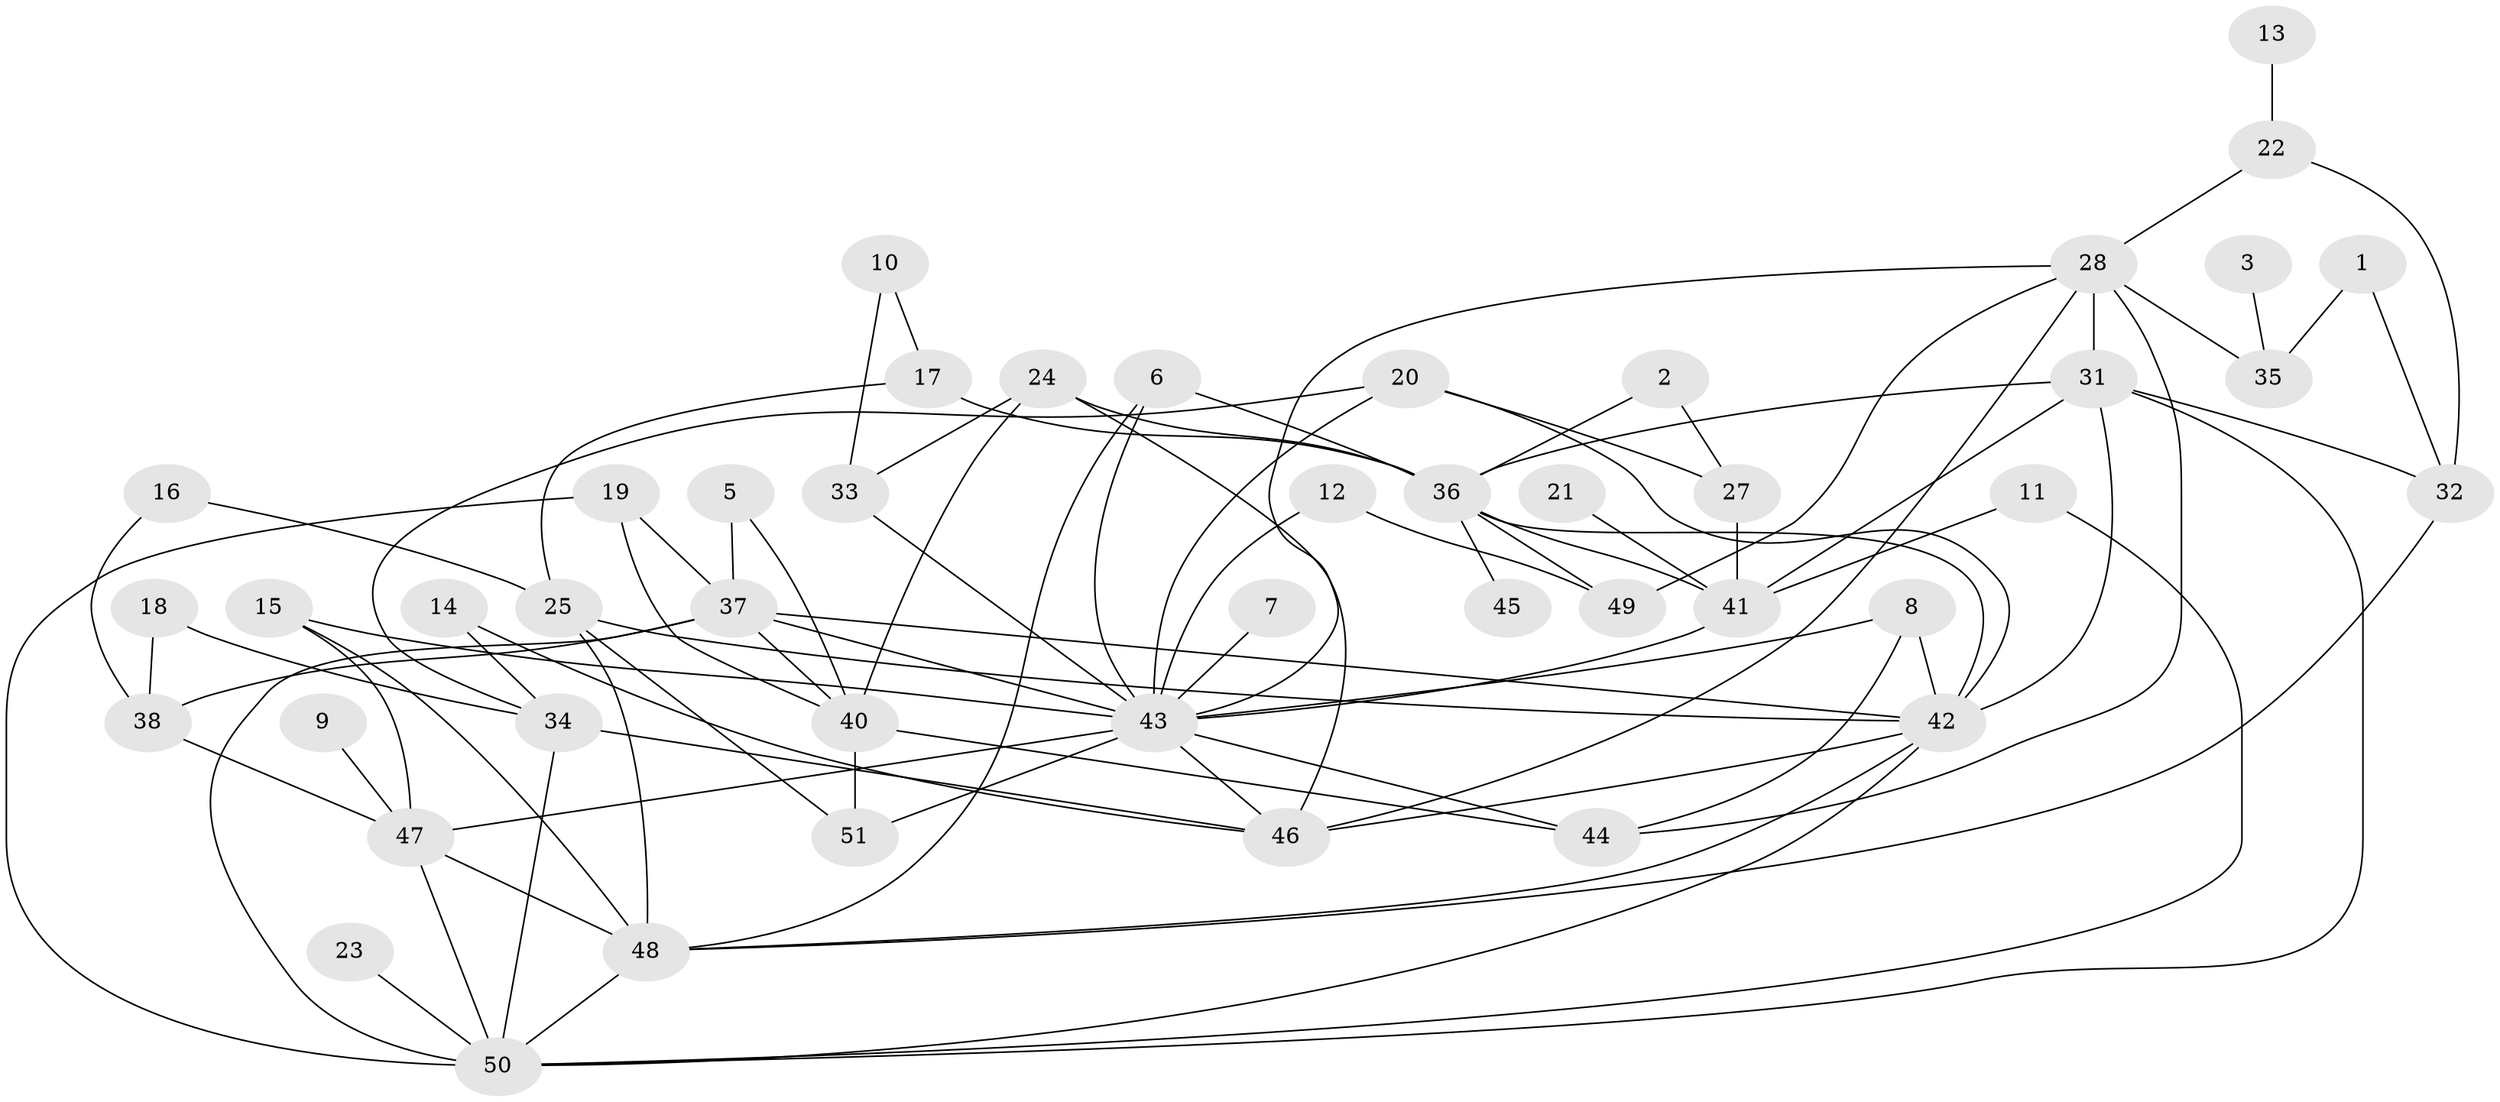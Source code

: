 // original degree distribution, {4: 0.15841584158415842, 3: 0.25742574257425743, 2: 0.2079207920792079, 1: 0.19801980198019803, 0: 0.0297029702970297, 5: 0.07920792079207921, 6: 0.039603960396039604, 7: 0.019801980198019802, 10: 0.009900990099009901}
// Generated by graph-tools (version 1.1) at 2025/49/03/09/25 03:49:05]
// undirected, 46 vertices, 90 edges
graph export_dot {
graph [start="1"]
  node [color=gray90,style=filled];
  1;
  2;
  3;
  5;
  6;
  7;
  8;
  9;
  10;
  11;
  12;
  13;
  14;
  15;
  16;
  17;
  18;
  19;
  20;
  21;
  22;
  23;
  24;
  25;
  27;
  28;
  31;
  32;
  33;
  34;
  35;
  36;
  37;
  38;
  40;
  41;
  42;
  43;
  44;
  45;
  46;
  47;
  48;
  49;
  50;
  51;
  1 -- 32 [weight=1.0];
  1 -- 35 [weight=1.0];
  2 -- 27 [weight=1.0];
  2 -- 36 [weight=1.0];
  3 -- 35 [weight=1.0];
  5 -- 37 [weight=1.0];
  5 -- 40 [weight=1.0];
  6 -- 36 [weight=1.0];
  6 -- 43 [weight=1.0];
  6 -- 48 [weight=1.0];
  7 -- 43 [weight=1.0];
  8 -- 42 [weight=1.0];
  8 -- 43 [weight=1.0];
  8 -- 44 [weight=1.0];
  9 -- 47 [weight=1.0];
  10 -- 17 [weight=1.0];
  10 -- 33 [weight=1.0];
  11 -- 41 [weight=1.0];
  11 -- 50 [weight=1.0];
  12 -- 43 [weight=1.0];
  12 -- 49 [weight=1.0];
  13 -- 22 [weight=1.0];
  14 -- 34 [weight=1.0];
  14 -- 46 [weight=1.0];
  15 -- 43 [weight=1.0];
  15 -- 47 [weight=1.0];
  15 -- 48 [weight=1.0];
  16 -- 25 [weight=1.0];
  16 -- 38 [weight=1.0];
  17 -- 25 [weight=1.0];
  17 -- 36 [weight=2.0];
  18 -- 34 [weight=1.0];
  18 -- 38 [weight=1.0];
  19 -- 37 [weight=1.0];
  19 -- 40 [weight=1.0];
  19 -- 50 [weight=1.0];
  20 -- 27 [weight=1.0];
  20 -- 34 [weight=1.0];
  20 -- 42 [weight=1.0];
  20 -- 43 [weight=1.0];
  21 -- 41 [weight=1.0];
  22 -- 28 [weight=1.0];
  22 -- 32 [weight=1.0];
  23 -- 50 [weight=1.0];
  24 -- 33 [weight=1.0];
  24 -- 36 [weight=1.0];
  24 -- 40 [weight=1.0];
  24 -- 46 [weight=1.0];
  25 -- 42 [weight=1.0];
  25 -- 48 [weight=1.0];
  25 -- 51 [weight=1.0];
  27 -- 41 [weight=1.0];
  28 -- 31 [weight=1.0];
  28 -- 35 [weight=1.0];
  28 -- 43 [weight=1.0];
  28 -- 44 [weight=1.0];
  28 -- 46 [weight=1.0];
  28 -- 49 [weight=1.0];
  31 -- 32 [weight=1.0];
  31 -- 36 [weight=2.0];
  31 -- 41 [weight=1.0];
  31 -- 42 [weight=1.0];
  31 -- 50 [weight=2.0];
  32 -- 48 [weight=1.0];
  33 -- 43 [weight=1.0];
  34 -- 46 [weight=1.0];
  34 -- 50 [weight=1.0];
  36 -- 41 [weight=1.0];
  36 -- 42 [weight=1.0];
  36 -- 45 [weight=1.0];
  36 -- 49 [weight=1.0];
  37 -- 38 [weight=1.0];
  37 -- 40 [weight=1.0];
  37 -- 42 [weight=1.0];
  37 -- 43 [weight=1.0];
  37 -- 50 [weight=1.0];
  38 -- 47 [weight=2.0];
  40 -- 44 [weight=1.0];
  40 -- 51 [weight=1.0];
  41 -- 43 [weight=1.0];
  42 -- 46 [weight=1.0];
  42 -- 48 [weight=1.0];
  42 -- 50 [weight=1.0];
  43 -- 44 [weight=1.0];
  43 -- 46 [weight=1.0];
  43 -- 47 [weight=1.0];
  43 -- 51 [weight=1.0];
  47 -- 48 [weight=1.0];
  47 -- 50 [weight=2.0];
  48 -- 50 [weight=1.0];
}
